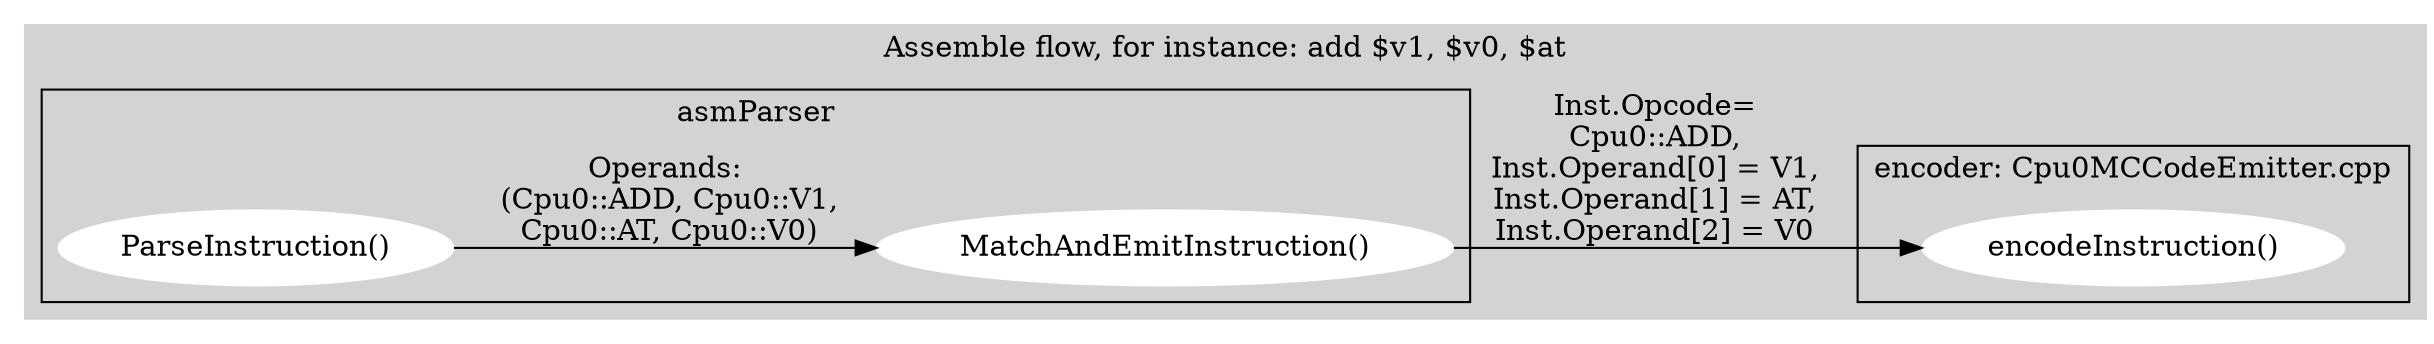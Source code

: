 // Free usage license, author: Chung-Shu Chen 陳鍾樞
// dot -Tpng asmDfdEx.gv -oasmDfdEx.png

digraph G {
  rankdir=LR;
  subgraph cluster_2 {
    style=filled;
    label = "Assemble flow, for instance: add $v1, $v0, $at";
    subgraph clusterA {
      label = "asmParser";
      node [style=filled,color=white]; ParseInstruction [label="ParseInstruction()"];
      node [style=filled,color=white]; MatchAndEmitInstruction [label="MatchAndEmitInstruction()"];
      ParseInstruction -> MatchAndEmitInstruction [ label = "Operands:\n (Cpu0::ADD, Cpu0::V1,\n Cpu0::AT, Cpu0::V0)" ];
    }
    subgraph clusterB {
      label = "encoder: Cpu0MCCodeEmitter.cpp";
      node [style=filled,color=white]; encodeInstruction [label="encodeInstruction()"];
    }
    MatchAndEmitInstruction -> encodeInstruction [ label = "Inst.Opcode=\nCpu0::ADD,\nInst.Operand[0] = V1,\nInst.Operand[1] = AT,\nInst.Operand[2] = V0" ];
    color=lightgrey
  }
}